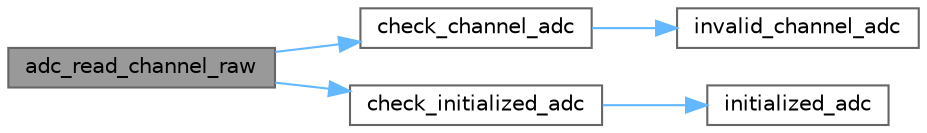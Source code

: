 digraph "adc_read_channel_raw"
{
 // LATEX_PDF_SIZE
  bgcolor="transparent";
  edge [fontname=Helvetica,fontsize=10,labelfontname=Helvetica,labelfontsize=10];
  node [fontname=Helvetica,fontsize=10,shape=box,height=0.2,width=0.4];
  rankdir="LR";
  Node1 [id="Node000001",label="adc_read_channel_raw",height=0.2,width=0.4,color="gray40", fillcolor="grey60", style="filled", fontcolor="black",tooltip=" "];
  Node1 -> Node2 [id="edge1_Node000001_Node000002",color="steelblue1",style="solid",tooltip=" "];
  Node2 [id="Node000002",label="check_channel_adc",height=0.2,width=0.4,color="grey40", fillcolor="white", style="filled",URL="$adc_8c.html#af1193b8b8fc22626189c3de755e9fd6e",tooltip=" "];
  Node2 -> Node3 [id="edge2_Node000002_Node000003",color="steelblue1",style="solid",tooltip=" "];
  Node3 [id="Node000003",label="invalid_channel_adc",height=0.2,width=0.4,color="grey40", fillcolor="white", style="filled",URL="$adc_8c.html#a4a0ad2510ea95f0dafa8303567671689",tooltip=" "];
  Node1 -> Node4 [id="edge3_Node000001_Node000004",color="steelblue1",style="solid",tooltip=" "];
  Node4 [id="Node000004",label="check_initialized_adc",height=0.2,width=0.4,color="grey40", fillcolor="white", style="filled",URL="$adc_8c.html#abfec0c3da1defecc0e7f60079f6e59eb",tooltip=" "];
  Node4 -> Node5 [id="edge4_Node000004_Node000005",color="steelblue1",style="solid",tooltip=" "];
  Node5 [id="Node000005",label="initialized_adc",height=0.2,width=0.4,color="grey40", fillcolor="white", style="filled",URL="$group__ADC.html#ga36aebf58ac4baaa01a3a2a6f3bc209e3",tooltip="Check if ADC has been initialized."];
}
